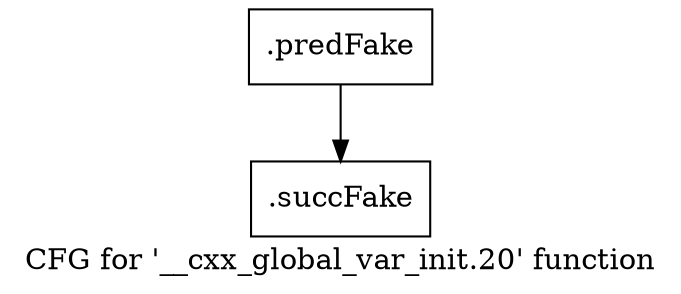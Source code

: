 digraph "CFG for '__cxx_global_var_init.20' function" {
	label="CFG for '__cxx_global_var_init.20' function";

	Node0x4e6a450 [shape=record,filename="/home/lorenzo/Programs/Vitis_HLS/2021.2/tps/lnx64/gcc-6.2.0/lib/gcc/x86_64-pc-linux-gnu/6.2.0/../../../../include/c++/6.2.0/iostream",linenumber="74",label="{.predFake}"];
	Node0x4e6a450 -> Node0x4debf00[ callList="" memoryops="" filename="/home/lorenzo/Programs/Vitis_HLS/2021.2/tps/lnx64/gcc-6.2.0/lib/gcc/x86_64-pc-linux-gnu/6.2.0/../../../../include/c++/6.2.0/iostream" execusionnum="0"];
	Node0x4debf00 [shape=record,filename="/home/lorenzo/Programs/Vitis_HLS/2021.2/tps/lnx64/gcc-6.2.0/lib/gcc/x86_64-pc-linux-gnu/6.2.0/../../../../include/c++/6.2.0/iostream",linenumber="74",label="{.succFake}"];
}
